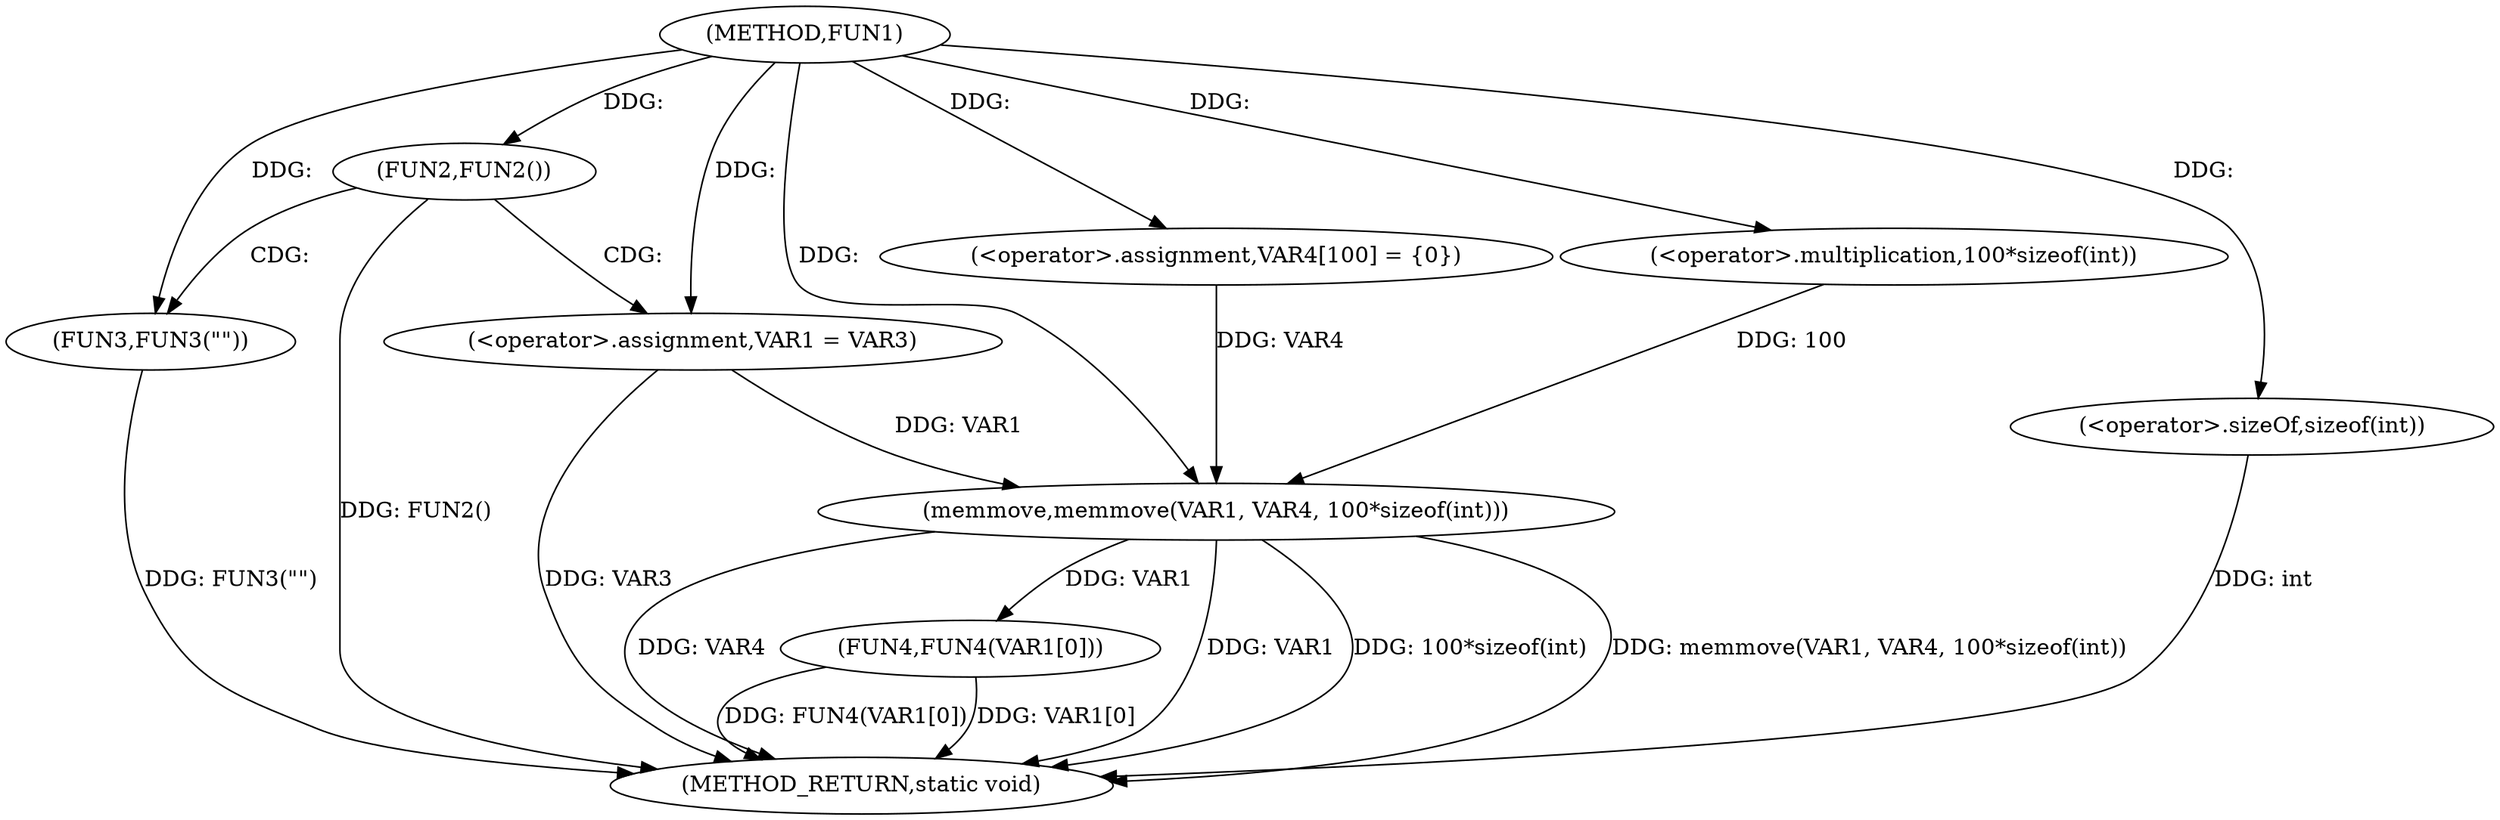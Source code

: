 digraph FUN1 {  
"1000100" [label = "(METHOD,FUN1)" ]
"1000130" [label = "(METHOD_RETURN,static void)" ]
"1000106" [label = "(FUN2,FUN2())" ]
"1000108" [label = "(FUN3,FUN3(\"\"))" ]
"1000112" [label = "(<operator>.assignment,VAR1 = VAR3)" ]
"1000117" [label = "(<operator>.assignment,VAR4[100] = {0})" ]
"1000119" [label = "(memmove,memmove(VAR1, VAR4, 100*sizeof(int)))" ]
"1000122" [label = "(<operator>.multiplication,100*sizeof(int))" ]
"1000124" [label = "(<operator>.sizeOf,sizeof(int))" ]
"1000126" [label = "(FUN4,FUN4(VAR1[0]))" ]
  "1000126" -> "1000130"  [ label = "DDG: FUN4(VAR1[0])"] 
  "1000124" -> "1000130"  [ label = "DDG: int"] 
  "1000108" -> "1000130"  [ label = "DDG: FUN3(\"\")"] 
  "1000112" -> "1000130"  [ label = "DDG: VAR3"] 
  "1000119" -> "1000130"  [ label = "DDG: VAR4"] 
  "1000126" -> "1000130"  [ label = "DDG: VAR1[0]"] 
  "1000119" -> "1000130"  [ label = "DDG: VAR1"] 
  "1000119" -> "1000130"  [ label = "DDG: 100*sizeof(int)"] 
  "1000119" -> "1000130"  [ label = "DDG: memmove(VAR1, VAR4, 100*sizeof(int))"] 
  "1000106" -> "1000130"  [ label = "DDG: FUN2()"] 
  "1000100" -> "1000106"  [ label = "DDG: "] 
  "1000100" -> "1000108"  [ label = "DDG: "] 
  "1000100" -> "1000112"  [ label = "DDG: "] 
  "1000100" -> "1000117"  [ label = "DDG: "] 
  "1000112" -> "1000119"  [ label = "DDG: VAR1"] 
  "1000100" -> "1000119"  [ label = "DDG: "] 
  "1000117" -> "1000119"  [ label = "DDG: VAR4"] 
  "1000122" -> "1000119"  [ label = "DDG: 100"] 
  "1000100" -> "1000122"  [ label = "DDG: "] 
  "1000100" -> "1000124"  [ label = "DDG: "] 
  "1000119" -> "1000126"  [ label = "DDG: VAR1"] 
  "1000106" -> "1000112"  [ label = "CDG: "] 
  "1000106" -> "1000108"  [ label = "CDG: "] 
}
